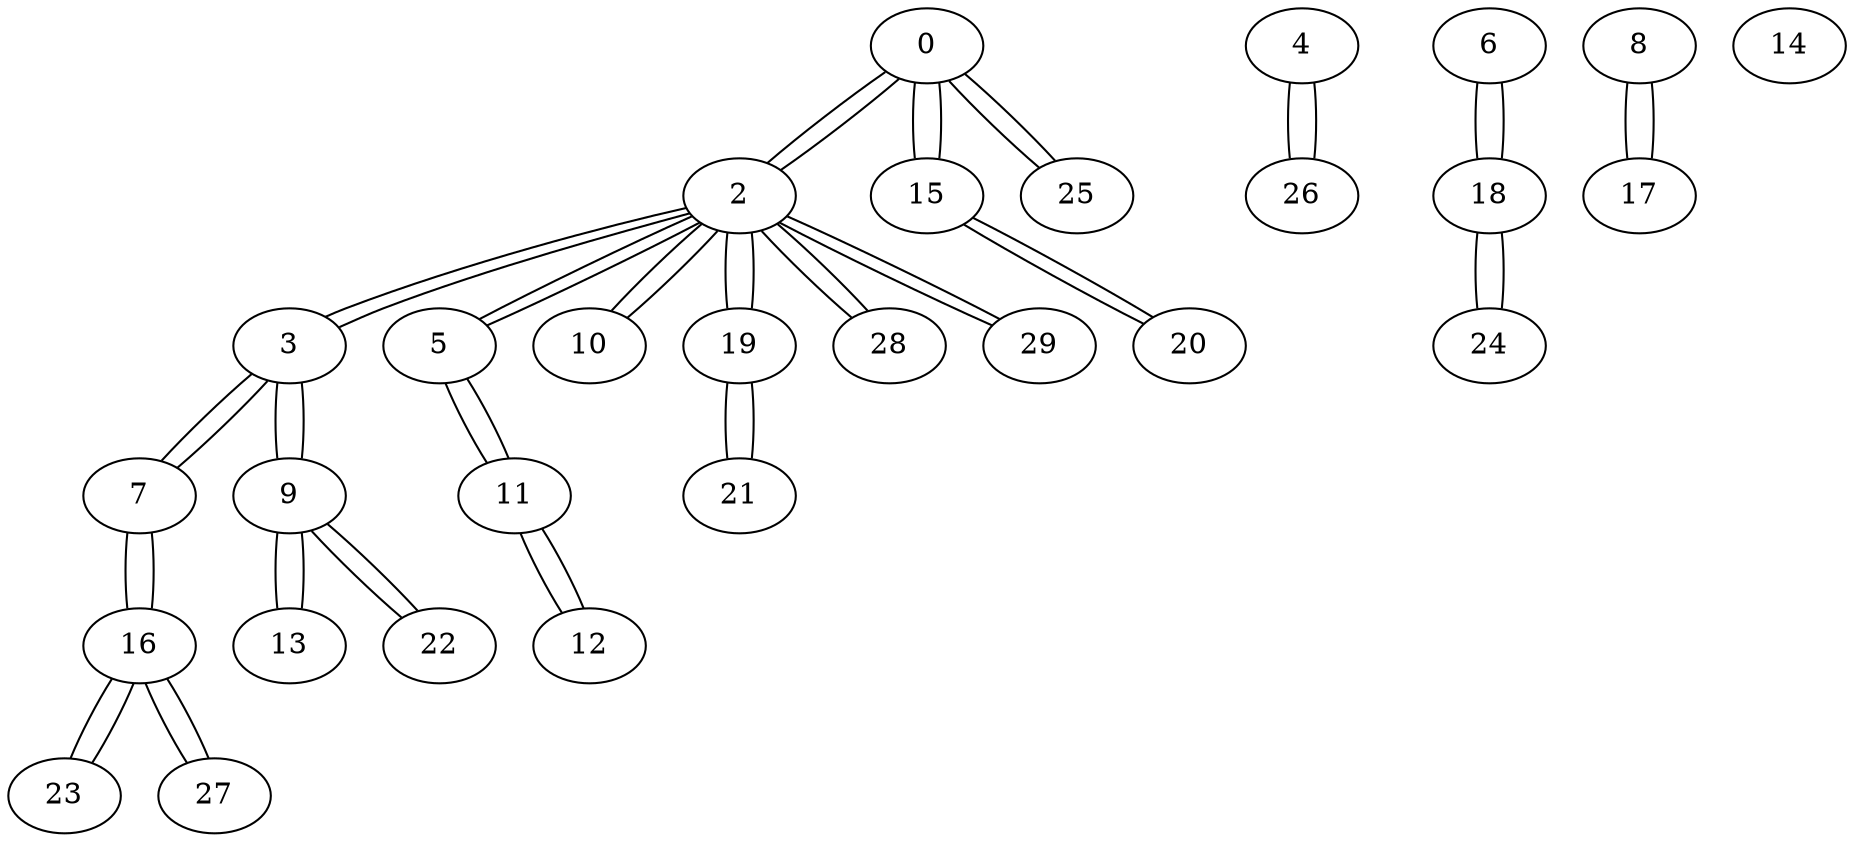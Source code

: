 graph {
	0 [label=0]
	0 -- 2
	0 -- 15
	0 -- 25
	2 [label=2]
	2 -- 0
	2 -- 3
	2 -- 5
	2 -- 10
	2 -- 19
	2 -- 28
	2 -- 29
	3 [label=3]
	3 -- 2
	3 -- 7
	3 -- 9
	7 [label=7]
	7 -- 3
	7 -- 16
	16 [label=16]
	16 -- 7
	16 -- 23
	16 -- 27
	23 [label=23]
	23 -- 16
	27 [label=27]
	27 -- 16
	9 [label=9]
	9 -- 3
	9 -- 13
	9 -- 22
	13 [label=13]
	13 -- 9
	22 [label=22]
	22 -- 9
	5 [label=5]
	5 -- 2
	5 -- 11
	11 [label=11]
	11 -- 5
	11 -- 12
	12 [label=12]
	12 -- 11
	10 [label=10]
	10 -- 2
	19 [label=19]
	19 -- 2
	19 -- 21
	21 [label=21]
	21 -- 19
	28 [label=28]
	28 -- 2
	29 [label=29]
	29 -- 2
	15 [label=15]
	15 -- 0
	15 -- 20
	20 [label=20]
	20 -- 15
	25 [label=25]
	25 -- 0
	4 [label=4]
	4 -- 26
	26 [label=26]
	26 -- 4
	6 [label=6]
	6 -- 18
	18 [label=18]
	18 -- 6
	18 -- 24
	24 [label=24]
	24 -- 18
	8 [label=8]
	8 -- 17
	17 [label=17]
	17 -- 8
	14 [label=14]
}
